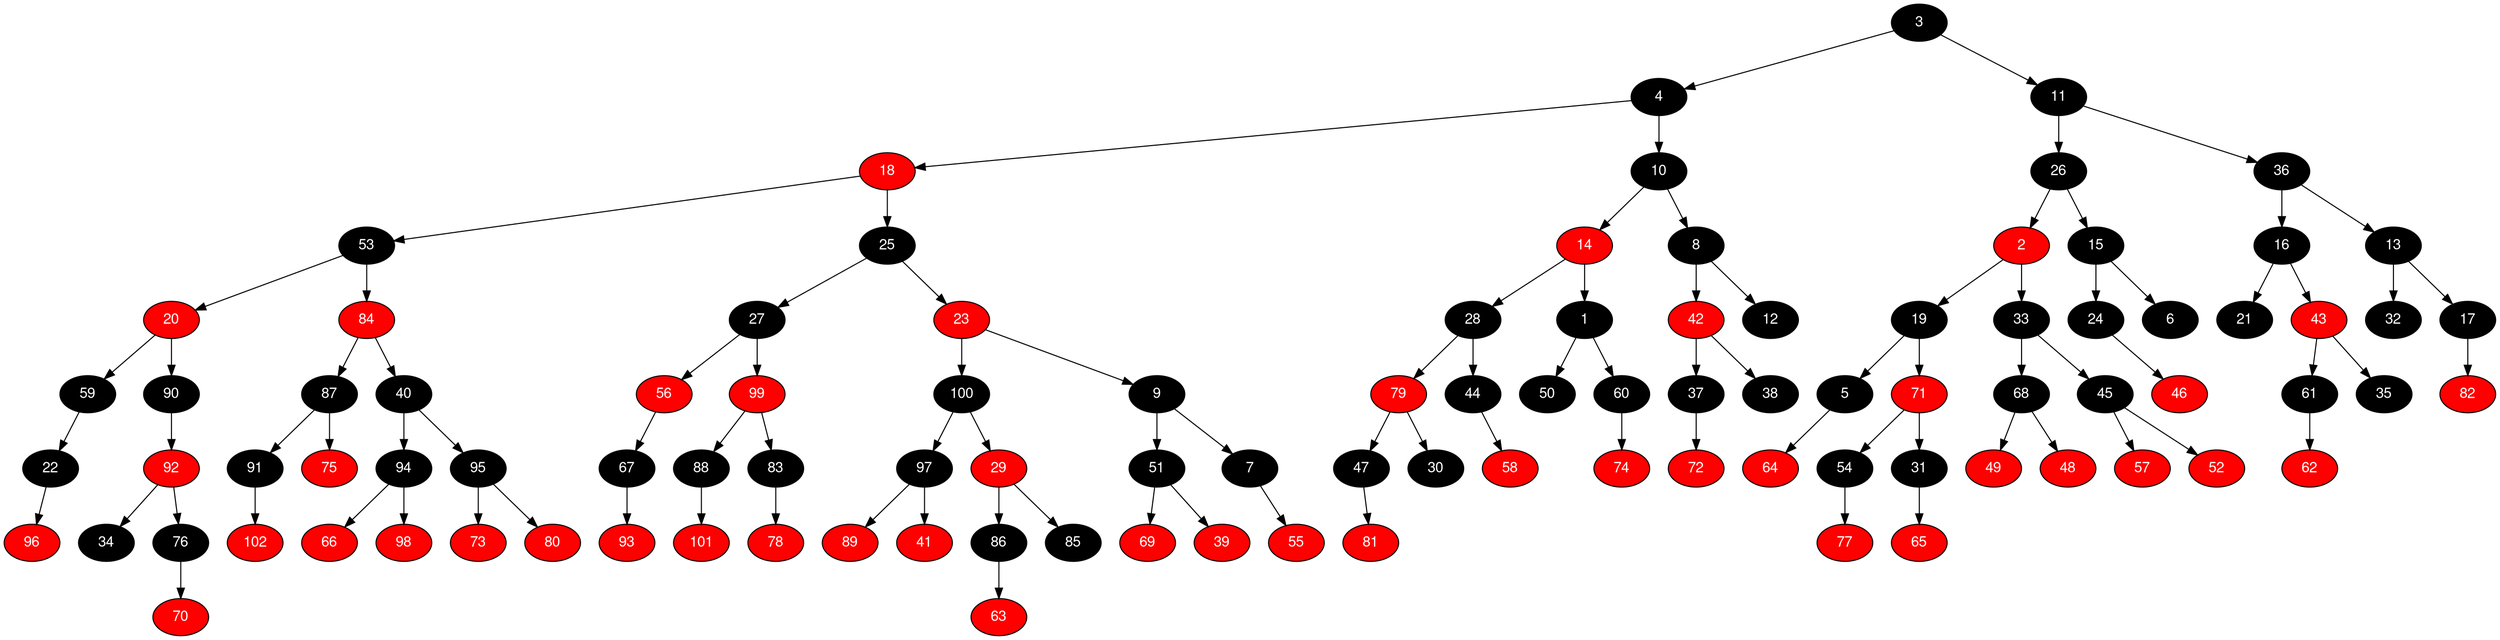 digraph RB_Teste {
	node [fontname="Helvetica,Arial,sans-serif" style="filled"]
	edge [fontname="Helvetica,Arial,sans-serif" color="black"]

	{
		node [fillcolor=" black" fontcolor=" white"] 3 
		node [fillcolor=" black" fontcolor=" white"] 4 
		node [fillcolor=" red" fontcolor=" white"] 18 
		node [fillcolor=" black" fontcolor=" white"] 53 
		node [fillcolor=" red" fontcolor=" white"] 20 
		node [fillcolor=" black" fontcolor=" white"] 59 
		node [fillcolor=" black" fontcolor=" white"] 22 
		node [fillcolor=" red" fontcolor=" white"] 96 
		node [fillcolor=" black" fontcolor=" white"] 90 
		node [fillcolor=" red" fontcolor=" white"] 92 
		node [fillcolor=" black" fontcolor=" white"] 34 
		node [fillcolor=" black" fontcolor=" white"] 76 
		node [fillcolor=" red" fontcolor=" white"] 70 
		node [fillcolor=" red" fontcolor=" white"] 84 
		node [fillcolor=" black" fontcolor=" white"] 87 
		node [fillcolor=" black" fontcolor=" white"] 91 
		node [fillcolor=" red" fontcolor=" white"] 102 
		node [fillcolor=" red" fontcolor=" white"] 75 
		node [fillcolor=" black" fontcolor=" white"] 40 
		node [fillcolor=" black" fontcolor=" white"] 94 
		node [fillcolor=" red" fontcolor=" white"] 66 
		node [fillcolor=" red" fontcolor=" white"] 98 
		node [fillcolor=" black" fontcolor=" white"] 95 
		node [fillcolor=" red" fontcolor=" white"] 73 
		node [fillcolor=" red" fontcolor=" white"] 80 
		node [fillcolor=" black" fontcolor=" white"] 25 
		node [fillcolor=" black" fontcolor=" white"] 27 
		node [fillcolor=" red" fontcolor=" white"] 56 
		node [fillcolor=" black" fontcolor=" white"] 67 
		node [fillcolor=" red" fontcolor=" white"] 93 
		node [fillcolor=" red" fontcolor=" white"] 99 
		node [fillcolor=" black" fontcolor=" white"] 88 
		node [fillcolor=" red" fontcolor=" white"] 101 
		node [fillcolor=" black" fontcolor=" white"] 83 
		node [fillcolor=" red" fontcolor=" white"] 78 
		node [fillcolor=" red" fontcolor=" white"] 23 
		node [fillcolor=" black" fontcolor=" white"] 100 
		node [fillcolor=" black" fontcolor=" white"] 97 
		node [fillcolor=" red" fontcolor=" white"] 89 
		node [fillcolor=" red" fontcolor=" white"] 41 
		node [fillcolor=" red" fontcolor=" white"] 29 
		node [fillcolor=" black" fontcolor=" white"] 86 
		node [fillcolor=" red" fontcolor=" white"] 63 
		node [fillcolor=" black" fontcolor=" white"] 85 
		node [fillcolor=" black" fontcolor=" white"] 9 
		node [fillcolor=" black" fontcolor=" white"] 51 
		node [fillcolor=" red" fontcolor=" white"] 69 
		node [fillcolor=" red" fontcolor=" white"] 39 
		node [fillcolor=" black" fontcolor=" white"] 7 
		node [fillcolor=" red" fontcolor=" white"] 55 
		node [fillcolor=" black" fontcolor=" white"] 10 
		node [fillcolor=" red" fontcolor=" white"] 14 
		node [fillcolor=" black" fontcolor=" white"] 28 
		node [fillcolor=" red" fontcolor=" white"] 79 
		node [fillcolor=" black" fontcolor=" white"] 47 
		node [fillcolor=" red" fontcolor=" white"] 81 
		node [fillcolor=" black" fontcolor=" white"] 30 
		node [fillcolor=" black" fontcolor=" white"] 44 
		node [fillcolor=" red" fontcolor=" white"] 58 
		node [fillcolor=" black" fontcolor=" white"] 1 
		node [fillcolor=" black" fontcolor=" white"] 50 
		node [fillcolor=" black" fontcolor=" white"] 60 
		node [fillcolor=" red" fontcolor=" white"] 74 
		node [fillcolor=" black" fontcolor=" white"] 8 
		node [fillcolor=" red" fontcolor=" white"] 42 
		node [fillcolor=" black" fontcolor=" white"] 37 
		node [fillcolor=" red" fontcolor=" white"] 72 
		node [fillcolor=" black" fontcolor=" white"] 38 
		node [fillcolor=" black" fontcolor=" white"] 12 
		node [fillcolor=" black" fontcolor=" white"] 11 
		node [fillcolor=" black" fontcolor=" white"] 26 
		node [fillcolor=" red" fontcolor=" white"] 2 
		node [fillcolor=" black" fontcolor=" white"] 19 
		node [fillcolor=" black" fontcolor=" white"] 5 
		node [fillcolor=" red" fontcolor=" white"] 64 
		node [fillcolor=" red" fontcolor=" white"] 71 
		node [fillcolor=" black" fontcolor=" white"] 54 
		node [fillcolor=" red" fontcolor=" white"] 77 
		node [fillcolor=" black" fontcolor=" white"] 31 
		node [fillcolor=" red" fontcolor=" white"] 65 
		node [fillcolor=" black" fontcolor=" white"] 33 
		node [fillcolor=" black" fontcolor=" white"] 68 
		node [fillcolor=" red" fontcolor=" white"] 49 
		node [fillcolor=" red" fontcolor=" white"] 48 
		node [fillcolor=" black" fontcolor=" white"] 45 
		node [fillcolor=" red" fontcolor=" white"] 57 
		node [fillcolor=" red" fontcolor=" white"] 52 
		node [fillcolor=" black" fontcolor=" white"] 15 
		node [fillcolor=" black" fontcolor=" white"] 24 
		node [fillcolor=" red" fontcolor=" white"] 46 
		node [fillcolor=" black" fontcolor=" white"] 6 
		node [fillcolor=" black" fontcolor=" white"] 36 
		node [fillcolor=" black" fontcolor=" white"] 16 
		node [fillcolor=" black" fontcolor=" white"] 21 
		node [fillcolor=" red" fontcolor=" white"] 43 
		node [fillcolor=" black" fontcolor=" white"] 61 
		node [fillcolor=" red" fontcolor=" white"] 62 
		node [fillcolor=" black" fontcolor=" white"] 35 
		node [fillcolor=" black" fontcolor=" white"] 13 
		node [fillcolor=" black" fontcolor=" white"] 32 
		node [fillcolor=" black" fontcolor=" white"] 17 
		node [fillcolor=" red" fontcolor=" white"] 82 
	}

	3 -> 4 
	3 -> 11 
	4 -> 18 
	4 -> 10 
	18 -> 53 
	18 -> 25 
	53 -> 20 
	53 -> 84 
	20 -> 59 
	20 -> 90 
	59 -> 22 
	22 -> 96 
	90 -> 92 
	92 -> 34 
	92 -> 76 
	76 -> 70 
	84 -> 87 
	84 -> 40 
	87 -> 91 
	87 -> 75 
	91 -> 102 
	40 -> 94 
	40 -> 95 
	94 -> 66 
	94 -> 98 
	95 -> 73 
	95 -> 80 
	25 -> 27 
	25 -> 23 
	27 -> 56 
	27 -> 99 
	56 -> 67 
	67 -> 93 
	99 -> 88 
	99 -> 83 
	88 -> 101 
	83 -> 78 
	23 -> 100 
	23 -> 9 
	100 -> 97 
	100 -> 29 
	97 -> 89 
	97 -> 41 
	29 -> 86 
	29 -> 85 
	86 -> 63 
	9 -> 51 
	9 -> 7 
	51 -> 69 
	51 -> 39 
	7 -> 55 
	10 -> 14 
	10 -> 8 
	14 -> 28 
	14 -> 1 
	28 -> 79 
	28 -> 44 
	79 -> 47 
	79 -> 30 
	47 -> 81 
	44 -> 58 
	1 -> 50 
	1 -> 60 
	60 -> 74 
	8 -> 42 
	8 -> 12 
	42 -> 37 
	42 -> 38 
	37 -> 72 
	11 -> 26 
	11 -> 36 
	26 -> 2 
	26 -> 15 
	2 -> 19 
	2 -> 33 
	19 -> 5 
	19 -> 71 
	5 -> 64 
	71 -> 54 
	71 -> 31 
	54 -> 77 
	31 -> 65 
	33 -> 68 
	33 -> 45 
	68 -> 49 
	68 -> 48 
	45 -> 57 
	45 -> 52 
	15 -> 24 
	15 -> 6 
	24 -> 46 
	36 -> 16 
	36 -> 13 
	16 -> 21 
	16 -> 43 
	43 -> 61 
	43 -> 35 
	61 -> 62 
	13 -> 32 
	13 -> 17 
	17 -> 82 
}
